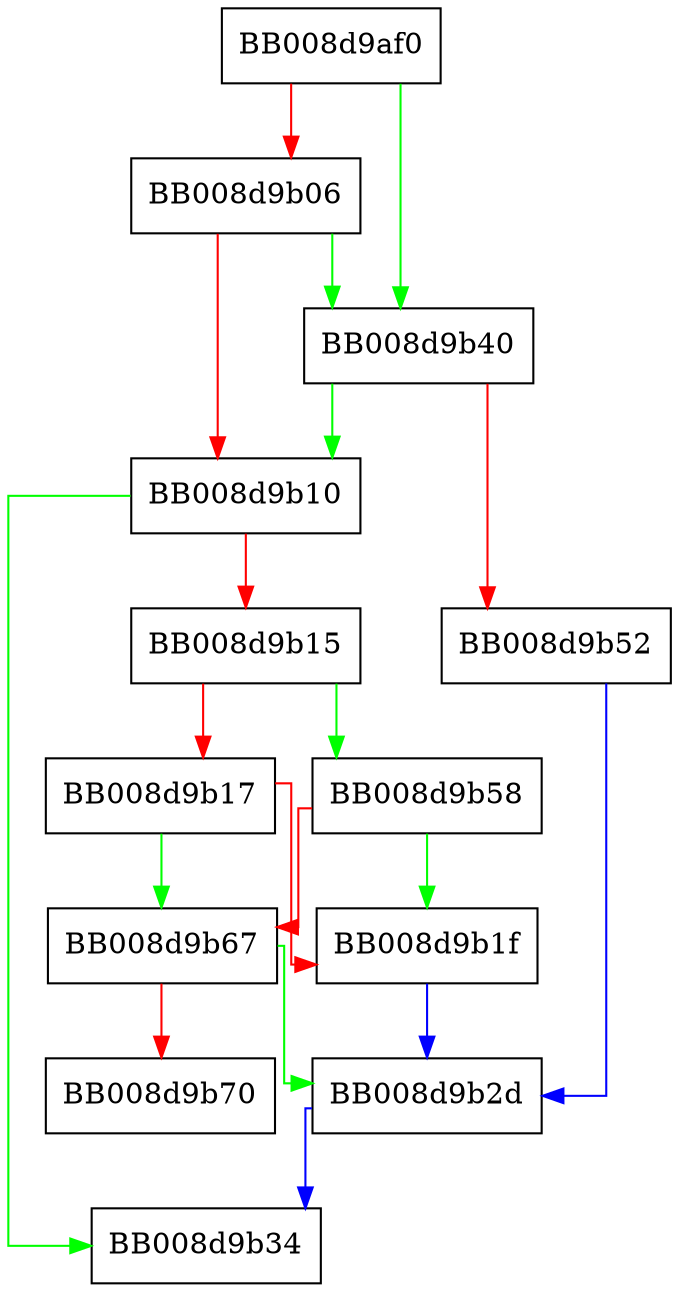 digraph sbrk {
  node [shape="box"];
  graph [splines=ortho];
  BB008d9af0 -> BB008d9b40 [color="green"];
  BB008d9af0 -> BB008d9b06 [color="red"];
  BB008d9b06 -> BB008d9b40 [color="green"];
  BB008d9b06 -> BB008d9b10 [color="red"];
  BB008d9b10 -> BB008d9b34 [color="green"];
  BB008d9b10 -> BB008d9b15 [color="red"];
  BB008d9b15 -> BB008d9b58 [color="green"];
  BB008d9b15 -> BB008d9b17 [color="red"];
  BB008d9b17 -> BB008d9b67 [color="green"];
  BB008d9b17 -> BB008d9b1f [color="red"];
  BB008d9b1f -> BB008d9b2d [color="blue"];
  BB008d9b2d -> BB008d9b34 [color="blue"];
  BB008d9b40 -> BB008d9b10 [color="green"];
  BB008d9b40 -> BB008d9b52 [color="red"];
  BB008d9b52 -> BB008d9b2d [color="blue"];
  BB008d9b58 -> BB008d9b1f [color="green"];
  BB008d9b58 -> BB008d9b67 [color="red"];
  BB008d9b67 -> BB008d9b2d [color="green"];
  BB008d9b67 -> BB008d9b70 [color="red"];
}